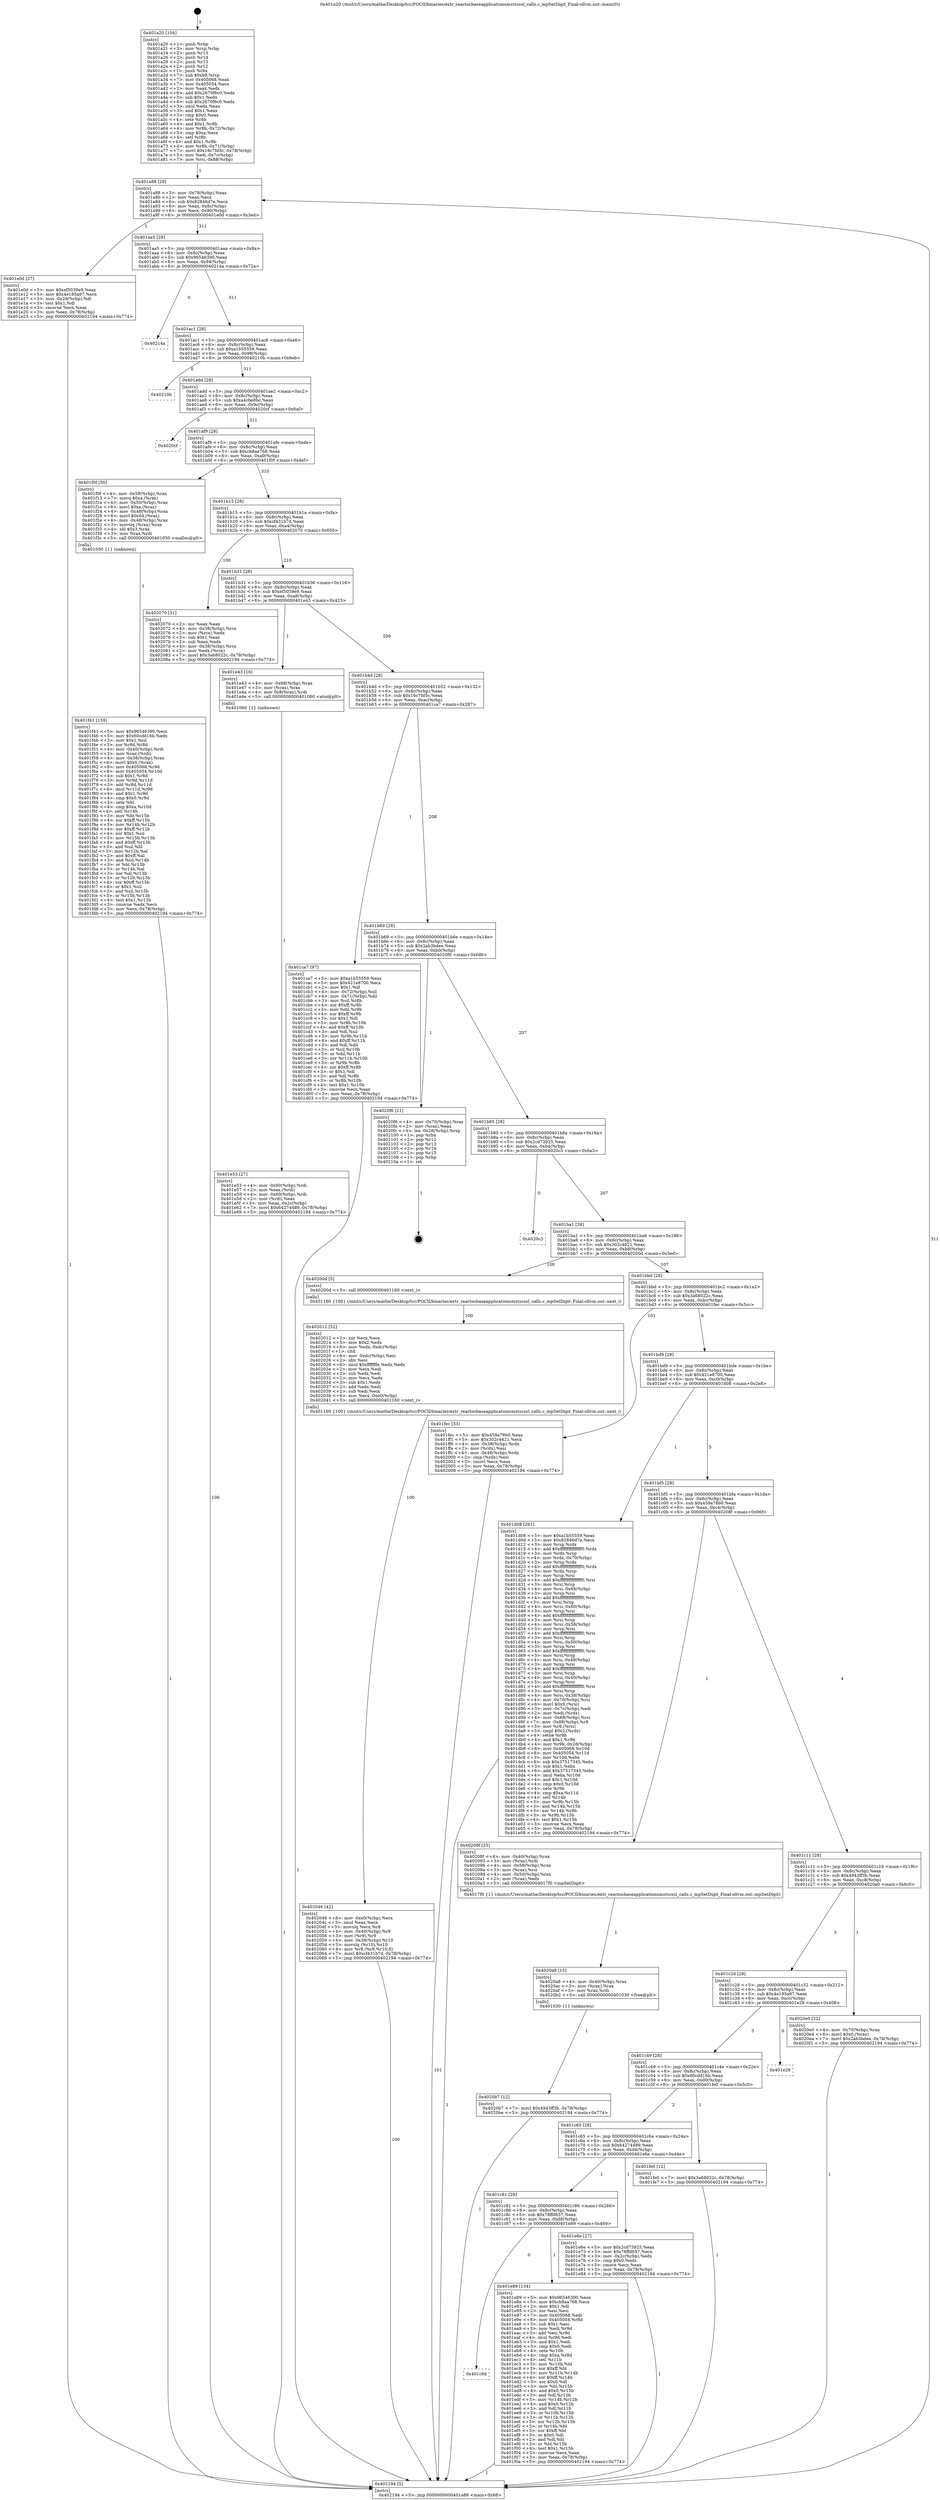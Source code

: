 digraph "0x401a20" {
  label = "0x401a20 (/mnt/c/Users/mathe/Desktop/tcc/POCII/binaries/extr_reactosbaseapplicationsmstscssl_calls.c_mpSetDigit_Final-ollvm.out::main(0))"
  labelloc = "t"
  node[shape=record]

  Entry [label="",width=0.3,height=0.3,shape=circle,fillcolor=black,style=filled]
  "0x401a88" [label="{
     0x401a88 [29]\l
     | [instrs]\l
     &nbsp;&nbsp;0x401a88 \<+3\>: mov -0x78(%rbp),%eax\l
     &nbsp;&nbsp;0x401a8b \<+2\>: mov %eax,%ecx\l
     &nbsp;&nbsp;0x401a8d \<+6\>: sub $0x82846d7e,%ecx\l
     &nbsp;&nbsp;0x401a93 \<+6\>: mov %eax,-0x8c(%rbp)\l
     &nbsp;&nbsp;0x401a99 \<+6\>: mov %ecx,-0x90(%rbp)\l
     &nbsp;&nbsp;0x401a9f \<+6\>: je 0000000000401e0d \<main+0x3ed\>\l
  }"]
  "0x401e0d" [label="{
     0x401e0d [27]\l
     | [instrs]\l
     &nbsp;&nbsp;0x401e0d \<+5\>: mov $0xef5039e9,%eax\l
     &nbsp;&nbsp;0x401e12 \<+5\>: mov $0x4e185a97,%ecx\l
     &nbsp;&nbsp;0x401e17 \<+3\>: mov -0x2d(%rbp),%dl\l
     &nbsp;&nbsp;0x401e1a \<+3\>: test $0x1,%dl\l
     &nbsp;&nbsp;0x401e1d \<+3\>: cmovne %ecx,%eax\l
     &nbsp;&nbsp;0x401e20 \<+3\>: mov %eax,-0x78(%rbp)\l
     &nbsp;&nbsp;0x401e23 \<+5\>: jmp 0000000000402194 \<main+0x774\>\l
  }"]
  "0x401aa5" [label="{
     0x401aa5 [28]\l
     | [instrs]\l
     &nbsp;&nbsp;0x401aa5 \<+5\>: jmp 0000000000401aaa \<main+0x8a\>\l
     &nbsp;&nbsp;0x401aaa \<+6\>: mov -0x8c(%rbp),%eax\l
     &nbsp;&nbsp;0x401ab0 \<+5\>: sub $0x96546390,%eax\l
     &nbsp;&nbsp;0x401ab5 \<+6\>: mov %eax,-0x94(%rbp)\l
     &nbsp;&nbsp;0x401abb \<+6\>: je 000000000040214a \<main+0x72a\>\l
  }"]
  Exit [label="",width=0.3,height=0.3,shape=circle,fillcolor=black,style=filled,peripheries=2]
  "0x40214a" [label="{
     0x40214a\l
  }", style=dashed]
  "0x401ac1" [label="{
     0x401ac1 [28]\l
     | [instrs]\l
     &nbsp;&nbsp;0x401ac1 \<+5\>: jmp 0000000000401ac6 \<main+0xa6\>\l
     &nbsp;&nbsp;0x401ac6 \<+6\>: mov -0x8c(%rbp),%eax\l
     &nbsp;&nbsp;0x401acc \<+5\>: sub $0xa1b55559,%eax\l
     &nbsp;&nbsp;0x401ad1 \<+6\>: mov %eax,-0x98(%rbp)\l
     &nbsp;&nbsp;0x401ad7 \<+6\>: je 000000000040210b \<main+0x6eb\>\l
  }"]
  "0x4020b7" [label="{
     0x4020b7 [12]\l
     | [instrs]\l
     &nbsp;&nbsp;0x4020b7 \<+7\>: movl $0x4943ff3b,-0x78(%rbp)\l
     &nbsp;&nbsp;0x4020be \<+5\>: jmp 0000000000402194 \<main+0x774\>\l
  }"]
  "0x40210b" [label="{
     0x40210b\l
  }", style=dashed]
  "0x401add" [label="{
     0x401add [28]\l
     | [instrs]\l
     &nbsp;&nbsp;0x401add \<+5\>: jmp 0000000000401ae2 \<main+0xc2\>\l
     &nbsp;&nbsp;0x401ae2 \<+6\>: mov -0x8c(%rbp),%eax\l
     &nbsp;&nbsp;0x401ae8 \<+5\>: sub $0xa4cbe8bc,%eax\l
     &nbsp;&nbsp;0x401aed \<+6\>: mov %eax,-0x9c(%rbp)\l
     &nbsp;&nbsp;0x401af3 \<+6\>: je 00000000004020cf \<main+0x6af\>\l
  }"]
  "0x4020a8" [label="{
     0x4020a8 [15]\l
     | [instrs]\l
     &nbsp;&nbsp;0x4020a8 \<+4\>: mov -0x40(%rbp),%rax\l
     &nbsp;&nbsp;0x4020ac \<+3\>: mov (%rax),%rax\l
     &nbsp;&nbsp;0x4020af \<+3\>: mov %rax,%rdi\l
     &nbsp;&nbsp;0x4020b2 \<+5\>: call 0000000000401030 \<free@plt\>\l
     | [calls]\l
     &nbsp;&nbsp;0x401030 \{1\} (unknown)\l
  }"]
  "0x4020cf" [label="{
     0x4020cf\l
  }", style=dashed]
  "0x401af9" [label="{
     0x401af9 [28]\l
     | [instrs]\l
     &nbsp;&nbsp;0x401af9 \<+5\>: jmp 0000000000401afe \<main+0xde\>\l
     &nbsp;&nbsp;0x401afe \<+6\>: mov -0x8c(%rbp),%eax\l
     &nbsp;&nbsp;0x401b04 \<+5\>: sub $0xcb8aa768,%eax\l
     &nbsp;&nbsp;0x401b09 \<+6\>: mov %eax,-0xa0(%rbp)\l
     &nbsp;&nbsp;0x401b0f \<+6\>: je 0000000000401f0f \<main+0x4ef\>\l
  }"]
  "0x402046" [label="{
     0x402046 [42]\l
     | [instrs]\l
     &nbsp;&nbsp;0x402046 \<+6\>: mov -0xe0(%rbp),%ecx\l
     &nbsp;&nbsp;0x40204c \<+3\>: imul %eax,%ecx\l
     &nbsp;&nbsp;0x40204f \<+3\>: movslq %ecx,%r8\l
     &nbsp;&nbsp;0x402052 \<+4\>: mov -0x40(%rbp),%r9\l
     &nbsp;&nbsp;0x402056 \<+3\>: mov (%r9),%r9\l
     &nbsp;&nbsp;0x402059 \<+4\>: mov -0x38(%rbp),%r10\l
     &nbsp;&nbsp;0x40205d \<+3\>: movslq (%r10),%r10\l
     &nbsp;&nbsp;0x402060 \<+4\>: mov %r8,(%r9,%r10,8)\l
     &nbsp;&nbsp;0x402064 \<+7\>: movl $0xcf431b7d,-0x78(%rbp)\l
     &nbsp;&nbsp;0x40206b \<+5\>: jmp 0000000000402194 \<main+0x774\>\l
  }"]
  "0x401f0f" [label="{
     0x401f0f [50]\l
     | [instrs]\l
     &nbsp;&nbsp;0x401f0f \<+4\>: mov -0x58(%rbp),%rax\l
     &nbsp;&nbsp;0x401f13 \<+7\>: movq $0xa,(%rax)\l
     &nbsp;&nbsp;0x401f1a \<+4\>: mov -0x50(%rbp),%rax\l
     &nbsp;&nbsp;0x401f1e \<+6\>: movl $0xa,(%rax)\l
     &nbsp;&nbsp;0x401f24 \<+4\>: mov -0x48(%rbp),%rax\l
     &nbsp;&nbsp;0x401f28 \<+6\>: movl $0x64,(%rax)\l
     &nbsp;&nbsp;0x401f2e \<+4\>: mov -0x48(%rbp),%rax\l
     &nbsp;&nbsp;0x401f32 \<+3\>: movslq (%rax),%rax\l
     &nbsp;&nbsp;0x401f35 \<+4\>: shl $0x3,%rax\l
     &nbsp;&nbsp;0x401f39 \<+3\>: mov %rax,%rdi\l
     &nbsp;&nbsp;0x401f3c \<+5\>: call 0000000000401050 \<malloc@plt\>\l
     | [calls]\l
     &nbsp;&nbsp;0x401050 \{1\} (unknown)\l
  }"]
  "0x401b15" [label="{
     0x401b15 [28]\l
     | [instrs]\l
     &nbsp;&nbsp;0x401b15 \<+5\>: jmp 0000000000401b1a \<main+0xfa\>\l
     &nbsp;&nbsp;0x401b1a \<+6\>: mov -0x8c(%rbp),%eax\l
     &nbsp;&nbsp;0x401b20 \<+5\>: sub $0xcf431b7d,%eax\l
     &nbsp;&nbsp;0x401b25 \<+6\>: mov %eax,-0xa4(%rbp)\l
     &nbsp;&nbsp;0x401b2b \<+6\>: je 0000000000402070 \<main+0x650\>\l
  }"]
  "0x402012" [label="{
     0x402012 [52]\l
     | [instrs]\l
     &nbsp;&nbsp;0x402012 \<+2\>: xor %ecx,%ecx\l
     &nbsp;&nbsp;0x402014 \<+5\>: mov $0x2,%edx\l
     &nbsp;&nbsp;0x402019 \<+6\>: mov %edx,-0xdc(%rbp)\l
     &nbsp;&nbsp;0x40201f \<+1\>: cltd\l
     &nbsp;&nbsp;0x402020 \<+6\>: mov -0xdc(%rbp),%esi\l
     &nbsp;&nbsp;0x402026 \<+2\>: idiv %esi\l
     &nbsp;&nbsp;0x402028 \<+6\>: imul $0xfffffffe,%edx,%edx\l
     &nbsp;&nbsp;0x40202e \<+2\>: mov %ecx,%edi\l
     &nbsp;&nbsp;0x402030 \<+2\>: sub %edx,%edi\l
     &nbsp;&nbsp;0x402032 \<+2\>: mov %ecx,%edx\l
     &nbsp;&nbsp;0x402034 \<+3\>: sub $0x1,%edx\l
     &nbsp;&nbsp;0x402037 \<+2\>: add %edx,%edi\l
     &nbsp;&nbsp;0x402039 \<+2\>: sub %edi,%ecx\l
     &nbsp;&nbsp;0x40203b \<+6\>: mov %ecx,-0xe0(%rbp)\l
     &nbsp;&nbsp;0x402041 \<+5\>: call 0000000000401160 \<next_i\>\l
     | [calls]\l
     &nbsp;&nbsp;0x401160 \{100\} (/mnt/c/Users/mathe/Desktop/tcc/POCII/binaries/extr_reactosbaseapplicationsmstscssl_calls.c_mpSetDigit_Final-ollvm.out::next_i)\l
  }"]
  "0x402070" [label="{
     0x402070 [31]\l
     | [instrs]\l
     &nbsp;&nbsp;0x402070 \<+2\>: xor %eax,%eax\l
     &nbsp;&nbsp;0x402072 \<+4\>: mov -0x38(%rbp),%rcx\l
     &nbsp;&nbsp;0x402076 \<+2\>: mov (%rcx),%edx\l
     &nbsp;&nbsp;0x402078 \<+3\>: sub $0x1,%eax\l
     &nbsp;&nbsp;0x40207b \<+2\>: sub %eax,%edx\l
     &nbsp;&nbsp;0x40207d \<+4\>: mov -0x38(%rbp),%rcx\l
     &nbsp;&nbsp;0x402081 \<+2\>: mov %edx,(%rcx)\l
     &nbsp;&nbsp;0x402083 \<+7\>: movl $0x3a68022c,-0x78(%rbp)\l
     &nbsp;&nbsp;0x40208a \<+5\>: jmp 0000000000402194 \<main+0x774\>\l
  }"]
  "0x401b31" [label="{
     0x401b31 [28]\l
     | [instrs]\l
     &nbsp;&nbsp;0x401b31 \<+5\>: jmp 0000000000401b36 \<main+0x116\>\l
     &nbsp;&nbsp;0x401b36 \<+6\>: mov -0x8c(%rbp),%eax\l
     &nbsp;&nbsp;0x401b3c \<+5\>: sub $0xef5039e9,%eax\l
     &nbsp;&nbsp;0x401b41 \<+6\>: mov %eax,-0xa8(%rbp)\l
     &nbsp;&nbsp;0x401b47 \<+6\>: je 0000000000401e43 \<main+0x423\>\l
  }"]
  "0x401f41" [label="{
     0x401f41 [159]\l
     | [instrs]\l
     &nbsp;&nbsp;0x401f41 \<+5\>: mov $0x96546390,%ecx\l
     &nbsp;&nbsp;0x401f46 \<+5\>: mov $0x60cdd16b,%edx\l
     &nbsp;&nbsp;0x401f4b \<+3\>: mov $0x1,%sil\l
     &nbsp;&nbsp;0x401f4e \<+3\>: xor %r8d,%r8d\l
     &nbsp;&nbsp;0x401f51 \<+4\>: mov -0x40(%rbp),%rdi\l
     &nbsp;&nbsp;0x401f55 \<+3\>: mov %rax,(%rdi)\l
     &nbsp;&nbsp;0x401f58 \<+4\>: mov -0x38(%rbp),%rax\l
     &nbsp;&nbsp;0x401f5c \<+6\>: movl $0x0,(%rax)\l
     &nbsp;&nbsp;0x401f62 \<+8\>: mov 0x405068,%r9d\l
     &nbsp;&nbsp;0x401f6a \<+8\>: mov 0x405054,%r10d\l
     &nbsp;&nbsp;0x401f72 \<+4\>: sub $0x1,%r8d\l
     &nbsp;&nbsp;0x401f76 \<+3\>: mov %r9d,%r11d\l
     &nbsp;&nbsp;0x401f79 \<+3\>: add %r8d,%r11d\l
     &nbsp;&nbsp;0x401f7c \<+4\>: imul %r11d,%r9d\l
     &nbsp;&nbsp;0x401f80 \<+4\>: and $0x1,%r9d\l
     &nbsp;&nbsp;0x401f84 \<+4\>: cmp $0x0,%r9d\l
     &nbsp;&nbsp;0x401f88 \<+3\>: sete %bl\l
     &nbsp;&nbsp;0x401f8b \<+4\>: cmp $0xa,%r10d\l
     &nbsp;&nbsp;0x401f8f \<+4\>: setl %r14b\l
     &nbsp;&nbsp;0x401f93 \<+3\>: mov %bl,%r15b\l
     &nbsp;&nbsp;0x401f96 \<+4\>: xor $0xff,%r15b\l
     &nbsp;&nbsp;0x401f9a \<+3\>: mov %r14b,%r12b\l
     &nbsp;&nbsp;0x401f9d \<+4\>: xor $0xff,%r12b\l
     &nbsp;&nbsp;0x401fa1 \<+4\>: xor $0x1,%sil\l
     &nbsp;&nbsp;0x401fa5 \<+3\>: mov %r15b,%r13b\l
     &nbsp;&nbsp;0x401fa8 \<+4\>: and $0xff,%r13b\l
     &nbsp;&nbsp;0x401fac \<+3\>: and %sil,%bl\l
     &nbsp;&nbsp;0x401faf \<+3\>: mov %r12b,%al\l
     &nbsp;&nbsp;0x401fb2 \<+2\>: and $0xff,%al\l
     &nbsp;&nbsp;0x401fb4 \<+3\>: and %sil,%r14b\l
     &nbsp;&nbsp;0x401fb7 \<+3\>: or %bl,%r13b\l
     &nbsp;&nbsp;0x401fba \<+3\>: or %r14b,%al\l
     &nbsp;&nbsp;0x401fbd \<+3\>: xor %al,%r13b\l
     &nbsp;&nbsp;0x401fc0 \<+3\>: or %r12b,%r15b\l
     &nbsp;&nbsp;0x401fc3 \<+4\>: xor $0xff,%r15b\l
     &nbsp;&nbsp;0x401fc7 \<+4\>: or $0x1,%sil\l
     &nbsp;&nbsp;0x401fcb \<+3\>: and %sil,%r15b\l
     &nbsp;&nbsp;0x401fce \<+3\>: or %r15b,%r13b\l
     &nbsp;&nbsp;0x401fd1 \<+4\>: test $0x1,%r13b\l
     &nbsp;&nbsp;0x401fd5 \<+3\>: cmovne %edx,%ecx\l
     &nbsp;&nbsp;0x401fd8 \<+3\>: mov %ecx,-0x78(%rbp)\l
     &nbsp;&nbsp;0x401fdb \<+5\>: jmp 0000000000402194 \<main+0x774\>\l
  }"]
  "0x401e43" [label="{
     0x401e43 [16]\l
     | [instrs]\l
     &nbsp;&nbsp;0x401e43 \<+4\>: mov -0x68(%rbp),%rax\l
     &nbsp;&nbsp;0x401e47 \<+3\>: mov (%rax),%rax\l
     &nbsp;&nbsp;0x401e4a \<+4\>: mov 0x8(%rax),%rdi\l
     &nbsp;&nbsp;0x401e4e \<+5\>: call 0000000000401060 \<atoi@plt\>\l
     | [calls]\l
     &nbsp;&nbsp;0x401060 \{1\} (unknown)\l
  }"]
  "0x401b4d" [label="{
     0x401b4d [28]\l
     | [instrs]\l
     &nbsp;&nbsp;0x401b4d \<+5\>: jmp 0000000000401b52 \<main+0x132\>\l
     &nbsp;&nbsp;0x401b52 \<+6\>: mov -0x8c(%rbp),%eax\l
     &nbsp;&nbsp;0x401b58 \<+5\>: sub $0x16c7fd5c,%eax\l
     &nbsp;&nbsp;0x401b5d \<+6\>: mov %eax,-0xac(%rbp)\l
     &nbsp;&nbsp;0x401b63 \<+6\>: je 0000000000401ca7 \<main+0x287\>\l
  }"]
  "0x401c9d" [label="{
     0x401c9d\l
  }", style=dashed]
  "0x401ca7" [label="{
     0x401ca7 [97]\l
     | [instrs]\l
     &nbsp;&nbsp;0x401ca7 \<+5\>: mov $0xa1b55559,%eax\l
     &nbsp;&nbsp;0x401cac \<+5\>: mov $0x421e8700,%ecx\l
     &nbsp;&nbsp;0x401cb1 \<+2\>: mov $0x1,%dl\l
     &nbsp;&nbsp;0x401cb3 \<+4\>: mov -0x72(%rbp),%sil\l
     &nbsp;&nbsp;0x401cb7 \<+4\>: mov -0x71(%rbp),%dil\l
     &nbsp;&nbsp;0x401cbb \<+3\>: mov %sil,%r8b\l
     &nbsp;&nbsp;0x401cbe \<+4\>: xor $0xff,%r8b\l
     &nbsp;&nbsp;0x401cc2 \<+3\>: mov %dil,%r9b\l
     &nbsp;&nbsp;0x401cc5 \<+4\>: xor $0xff,%r9b\l
     &nbsp;&nbsp;0x401cc9 \<+3\>: xor $0x1,%dl\l
     &nbsp;&nbsp;0x401ccc \<+3\>: mov %r8b,%r10b\l
     &nbsp;&nbsp;0x401ccf \<+4\>: and $0xff,%r10b\l
     &nbsp;&nbsp;0x401cd3 \<+3\>: and %dl,%sil\l
     &nbsp;&nbsp;0x401cd6 \<+3\>: mov %r9b,%r11b\l
     &nbsp;&nbsp;0x401cd9 \<+4\>: and $0xff,%r11b\l
     &nbsp;&nbsp;0x401cdd \<+3\>: and %dl,%dil\l
     &nbsp;&nbsp;0x401ce0 \<+3\>: or %sil,%r10b\l
     &nbsp;&nbsp;0x401ce3 \<+3\>: or %dil,%r11b\l
     &nbsp;&nbsp;0x401ce6 \<+3\>: xor %r11b,%r10b\l
     &nbsp;&nbsp;0x401ce9 \<+3\>: or %r9b,%r8b\l
     &nbsp;&nbsp;0x401cec \<+4\>: xor $0xff,%r8b\l
     &nbsp;&nbsp;0x401cf0 \<+3\>: or $0x1,%dl\l
     &nbsp;&nbsp;0x401cf3 \<+3\>: and %dl,%r8b\l
     &nbsp;&nbsp;0x401cf6 \<+3\>: or %r8b,%r10b\l
     &nbsp;&nbsp;0x401cf9 \<+4\>: test $0x1,%r10b\l
     &nbsp;&nbsp;0x401cfd \<+3\>: cmovne %ecx,%eax\l
     &nbsp;&nbsp;0x401d00 \<+3\>: mov %eax,-0x78(%rbp)\l
     &nbsp;&nbsp;0x401d03 \<+5\>: jmp 0000000000402194 \<main+0x774\>\l
  }"]
  "0x401b69" [label="{
     0x401b69 [28]\l
     | [instrs]\l
     &nbsp;&nbsp;0x401b69 \<+5\>: jmp 0000000000401b6e \<main+0x14e\>\l
     &nbsp;&nbsp;0x401b6e \<+6\>: mov -0x8c(%rbp),%eax\l
     &nbsp;&nbsp;0x401b74 \<+5\>: sub $0x2ab3bdee,%eax\l
     &nbsp;&nbsp;0x401b79 \<+6\>: mov %eax,-0xb0(%rbp)\l
     &nbsp;&nbsp;0x401b7f \<+6\>: je 00000000004020f6 \<main+0x6d6\>\l
  }"]
  "0x402194" [label="{
     0x402194 [5]\l
     | [instrs]\l
     &nbsp;&nbsp;0x402194 \<+5\>: jmp 0000000000401a88 \<main+0x68\>\l
  }"]
  "0x401a20" [label="{
     0x401a20 [104]\l
     | [instrs]\l
     &nbsp;&nbsp;0x401a20 \<+1\>: push %rbp\l
     &nbsp;&nbsp;0x401a21 \<+3\>: mov %rsp,%rbp\l
     &nbsp;&nbsp;0x401a24 \<+2\>: push %r15\l
     &nbsp;&nbsp;0x401a26 \<+2\>: push %r14\l
     &nbsp;&nbsp;0x401a28 \<+2\>: push %r13\l
     &nbsp;&nbsp;0x401a2a \<+2\>: push %r12\l
     &nbsp;&nbsp;0x401a2c \<+1\>: push %rbx\l
     &nbsp;&nbsp;0x401a2d \<+7\>: sub $0xb8,%rsp\l
     &nbsp;&nbsp;0x401a34 \<+7\>: mov 0x405068,%eax\l
     &nbsp;&nbsp;0x401a3b \<+7\>: mov 0x405054,%ecx\l
     &nbsp;&nbsp;0x401a42 \<+2\>: mov %eax,%edx\l
     &nbsp;&nbsp;0x401a44 \<+6\>: add $0x2670f6c0,%edx\l
     &nbsp;&nbsp;0x401a4a \<+3\>: sub $0x1,%edx\l
     &nbsp;&nbsp;0x401a4d \<+6\>: sub $0x2670f6c0,%edx\l
     &nbsp;&nbsp;0x401a53 \<+3\>: imul %edx,%eax\l
     &nbsp;&nbsp;0x401a56 \<+3\>: and $0x1,%eax\l
     &nbsp;&nbsp;0x401a59 \<+3\>: cmp $0x0,%eax\l
     &nbsp;&nbsp;0x401a5c \<+4\>: sete %r8b\l
     &nbsp;&nbsp;0x401a60 \<+4\>: and $0x1,%r8b\l
     &nbsp;&nbsp;0x401a64 \<+4\>: mov %r8b,-0x72(%rbp)\l
     &nbsp;&nbsp;0x401a68 \<+3\>: cmp $0xa,%ecx\l
     &nbsp;&nbsp;0x401a6b \<+4\>: setl %r8b\l
     &nbsp;&nbsp;0x401a6f \<+4\>: and $0x1,%r8b\l
     &nbsp;&nbsp;0x401a73 \<+4\>: mov %r8b,-0x71(%rbp)\l
     &nbsp;&nbsp;0x401a77 \<+7\>: movl $0x16c7fd5c,-0x78(%rbp)\l
     &nbsp;&nbsp;0x401a7e \<+3\>: mov %edi,-0x7c(%rbp)\l
     &nbsp;&nbsp;0x401a81 \<+7\>: mov %rsi,-0x88(%rbp)\l
  }"]
  "0x401e89" [label="{
     0x401e89 [134]\l
     | [instrs]\l
     &nbsp;&nbsp;0x401e89 \<+5\>: mov $0x96546390,%eax\l
     &nbsp;&nbsp;0x401e8e \<+5\>: mov $0xcb8aa768,%ecx\l
     &nbsp;&nbsp;0x401e93 \<+2\>: mov $0x1,%dl\l
     &nbsp;&nbsp;0x401e95 \<+2\>: xor %esi,%esi\l
     &nbsp;&nbsp;0x401e97 \<+7\>: mov 0x405068,%edi\l
     &nbsp;&nbsp;0x401e9e \<+8\>: mov 0x405054,%r8d\l
     &nbsp;&nbsp;0x401ea6 \<+3\>: sub $0x1,%esi\l
     &nbsp;&nbsp;0x401ea9 \<+3\>: mov %edi,%r9d\l
     &nbsp;&nbsp;0x401eac \<+3\>: add %esi,%r9d\l
     &nbsp;&nbsp;0x401eaf \<+4\>: imul %r9d,%edi\l
     &nbsp;&nbsp;0x401eb3 \<+3\>: and $0x1,%edi\l
     &nbsp;&nbsp;0x401eb6 \<+3\>: cmp $0x0,%edi\l
     &nbsp;&nbsp;0x401eb9 \<+4\>: sete %r10b\l
     &nbsp;&nbsp;0x401ebd \<+4\>: cmp $0xa,%r8d\l
     &nbsp;&nbsp;0x401ec1 \<+4\>: setl %r11b\l
     &nbsp;&nbsp;0x401ec5 \<+3\>: mov %r10b,%bl\l
     &nbsp;&nbsp;0x401ec8 \<+3\>: xor $0xff,%bl\l
     &nbsp;&nbsp;0x401ecb \<+3\>: mov %r11b,%r14b\l
     &nbsp;&nbsp;0x401ece \<+4\>: xor $0xff,%r14b\l
     &nbsp;&nbsp;0x401ed2 \<+3\>: xor $0x0,%dl\l
     &nbsp;&nbsp;0x401ed5 \<+3\>: mov %bl,%r15b\l
     &nbsp;&nbsp;0x401ed8 \<+4\>: and $0x0,%r15b\l
     &nbsp;&nbsp;0x401edc \<+3\>: and %dl,%r10b\l
     &nbsp;&nbsp;0x401edf \<+3\>: mov %r14b,%r12b\l
     &nbsp;&nbsp;0x401ee2 \<+4\>: and $0x0,%r12b\l
     &nbsp;&nbsp;0x401ee6 \<+3\>: and %dl,%r11b\l
     &nbsp;&nbsp;0x401ee9 \<+3\>: or %r10b,%r15b\l
     &nbsp;&nbsp;0x401eec \<+3\>: or %r11b,%r12b\l
     &nbsp;&nbsp;0x401eef \<+3\>: xor %r12b,%r15b\l
     &nbsp;&nbsp;0x401ef2 \<+3\>: or %r14b,%bl\l
     &nbsp;&nbsp;0x401ef5 \<+3\>: xor $0xff,%bl\l
     &nbsp;&nbsp;0x401ef8 \<+3\>: or $0x0,%dl\l
     &nbsp;&nbsp;0x401efb \<+2\>: and %dl,%bl\l
     &nbsp;&nbsp;0x401efd \<+3\>: or %bl,%r15b\l
     &nbsp;&nbsp;0x401f00 \<+4\>: test $0x1,%r15b\l
     &nbsp;&nbsp;0x401f04 \<+3\>: cmovne %ecx,%eax\l
     &nbsp;&nbsp;0x401f07 \<+3\>: mov %eax,-0x78(%rbp)\l
     &nbsp;&nbsp;0x401f0a \<+5\>: jmp 0000000000402194 \<main+0x774\>\l
  }"]
  "0x4020f6" [label="{
     0x4020f6 [21]\l
     | [instrs]\l
     &nbsp;&nbsp;0x4020f6 \<+4\>: mov -0x70(%rbp),%rax\l
     &nbsp;&nbsp;0x4020fa \<+2\>: mov (%rax),%eax\l
     &nbsp;&nbsp;0x4020fc \<+4\>: lea -0x28(%rbp),%rsp\l
     &nbsp;&nbsp;0x402100 \<+1\>: pop %rbx\l
     &nbsp;&nbsp;0x402101 \<+2\>: pop %r12\l
     &nbsp;&nbsp;0x402103 \<+2\>: pop %r13\l
     &nbsp;&nbsp;0x402105 \<+2\>: pop %r14\l
     &nbsp;&nbsp;0x402107 \<+2\>: pop %r15\l
     &nbsp;&nbsp;0x402109 \<+1\>: pop %rbp\l
     &nbsp;&nbsp;0x40210a \<+1\>: ret\l
  }"]
  "0x401b85" [label="{
     0x401b85 [28]\l
     | [instrs]\l
     &nbsp;&nbsp;0x401b85 \<+5\>: jmp 0000000000401b8a \<main+0x16a\>\l
     &nbsp;&nbsp;0x401b8a \<+6\>: mov -0x8c(%rbp),%eax\l
     &nbsp;&nbsp;0x401b90 \<+5\>: sub $0x2cd73925,%eax\l
     &nbsp;&nbsp;0x401b95 \<+6\>: mov %eax,-0xb4(%rbp)\l
     &nbsp;&nbsp;0x401b9b \<+6\>: je 00000000004020c3 \<main+0x6a3\>\l
  }"]
  "0x401c81" [label="{
     0x401c81 [28]\l
     | [instrs]\l
     &nbsp;&nbsp;0x401c81 \<+5\>: jmp 0000000000401c86 \<main+0x266\>\l
     &nbsp;&nbsp;0x401c86 \<+6\>: mov -0x8c(%rbp),%eax\l
     &nbsp;&nbsp;0x401c8c \<+5\>: sub $0x78ffd657,%eax\l
     &nbsp;&nbsp;0x401c91 \<+6\>: mov %eax,-0xd8(%rbp)\l
     &nbsp;&nbsp;0x401c97 \<+6\>: je 0000000000401e89 \<main+0x469\>\l
  }"]
  "0x4020c3" [label="{
     0x4020c3\l
  }", style=dashed]
  "0x401ba1" [label="{
     0x401ba1 [28]\l
     | [instrs]\l
     &nbsp;&nbsp;0x401ba1 \<+5\>: jmp 0000000000401ba6 \<main+0x186\>\l
     &nbsp;&nbsp;0x401ba6 \<+6\>: mov -0x8c(%rbp),%eax\l
     &nbsp;&nbsp;0x401bac \<+5\>: sub $0x302c4621,%eax\l
     &nbsp;&nbsp;0x401bb1 \<+6\>: mov %eax,-0xb8(%rbp)\l
     &nbsp;&nbsp;0x401bb7 \<+6\>: je 000000000040200d \<main+0x5ed\>\l
  }"]
  "0x401e6e" [label="{
     0x401e6e [27]\l
     | [instrs]\l
     &nbsp;&nbsp;0x401e6e \<+5\>: mov $0x2cd73925,%eax\l
     &nbsp;&nbsp;0x401e73 \<+5\>: mov $0x78ffd657,%ecx\l
     &nbsp;&nbsp;0x401e78 \<+3\>: mov -0x2c(%rbp),%edx\l
     &nbsp;&nbsp;0x401e7b \<+3\>: cmp $0x0,%edx\l
     &nbsp;&nbsp;0x401e7e \<+3\>: cmove %ecx,%eax\l
     &nbsp;&nbsp;0x401e81 \<+3\>: mov %eax,-0x78(%rbp)\l
     &nbsp;&nbsp;0x401e84 \<+5\>: jmp 0000000000402194 \<main+0x774\>\l
  }"]
  "0x40200d" [label="{
     0x40200d [5]\l
     | [instrs]\l
     &nbsp;&nbsp;0x40200d \<+5\>: call 0000000000401160 \<next_i\>\l
     | [calls]\l
     &nbsp;&nbsp;0x401160 \{100\} (/mnt/c/Users/mathe/Desktop/tcc/POCII/binaries/extr_reactosbaseapplicationsmstscssl_calls.c_mpSetDigit_Final-ollvm.out::next_i)\l
  }"]
  "0x401bbd" [label="{
     0x401bbd [28]\l
     | [instrs]\l
     &nbsp;&nbsp;0x401bbd \<+5\>: jmp 0000000000401bc2 \<main+0x1a2\>\l
     &nbsp;&nbsp;0x401bc2 \<+6\>: mov -0x8c(%rbp),%eax\l
     &nbsp;&nbsp;0x401bc8 \<+5\>: sub $0x3a68022c,%eax\l
     &nbsp;&nbsp;0x401bcd \<+6\>: mov %eax,-0xbc(%rbp)\l
     &nbsp;&nbsp;0x401bd3 \<+6\>: je 0000000000401fec \<main+0x5cc\>\l
  }"]
  "0x401c65" [label="{
     0x401c65 [28]\l
     | [instrs]\l
     &nbsp;&nbsp;0x401c65 \<+5\>: jmp 0000000000401c6a \<main+0x24a\>\l
     &nbsp;&nbsp;0x401c6a \<+6\>: mov -0x8c(%rbp),%eax\l
     &nbsp;&nbsp;0x401c70 \<+5\>: sub $0x64274489,%eax\l
     &nbsp;&nbsp;0x401c75 \<+6\>: mov %eax,-0xd4(%rbp)\l
     &nbsp;&nbsp;0x401c7b \<+6\>: je 0000000000401e6e \<main+0x44e\>\l
  }"]
  "0x401fec" [label="{
     0x401fec [33]\l
     | [instrs]\l
     &nbsp;&nbsp;0x401fec \<+5\>: mov $0x459a78b0,%eax\l
     &nbsp;&nbsp;0x401ff1 \<+5\>: mov $0x302c4621,%ecx\l
     &nbsp;&nbsp;0x401ff6 \<+4\>: mov -0x38(%rbp),%rdx\l
     &nbsp;&nbsp;0x401ffa \<+2\>: mov (%rdx),%esi\l
     &nbsp;&nbsp;0x401ffc \<+4\>: mov -0x48(%rbp),%rdx\l
     &nbsp;&nbsp;0x402000 \<+2\>: cmp (%rdx),%esi\l
     &nbsp;&nbsp;0x402002 \<+3\>: cmovl %ecx,%eax\l
     &nbsp;&nbsp;0x402005 \<+3\>: mov %eax,-0x78(%rbp)\l
     &nbsp;&nbsp;0x402008 \<+5\>: jmp 0000000000402194 \<main+0x774\>\l
  }"]
  "0x401bd9" [label="{
     0x401bd9 [28]\l
     | [instrs]\l
     &nbsp;&nbsp;0x401bd9 \<+5\>: jmp 0000000000401bde \<main+0x1be\>\l
     &nbsp;&nbsp;0x401bde \<+6\>: mov -0x8c(%rbp),%eax\l
     &nbsp;&nbsp;0x401be4 \<+5\>: sub $0x421e8700,%eax\l
     &nbsp;&nbsp;0x401be9 \<+6\>: mov %eax,-0xc0(%rbp)\l
     &nbsp;&nbsp;0x401bef \<+6\>: je 0000000000401d08 \<main+0x2e8\>\l
  }"]
  "0x401fe0" [label="{
     0x401fe0 [12]\l
     | [instrs]\l
     &nbsp;&nbsp;0x401fe0 \<+7\>: movl $0x3a68022c,-0x78(%rbp)\l
     &nbsp;&nbsp;0x401fe7 \<+5\>: jmp 0000000000402194 \<main+0x774\>\l
  }"]
  "0x401d08" [label="{
     0x401d08 [261]\l
     | [instrs]\l
     &nbsp;&nbsp;0x401d08 \<+5\>: mov $0xa1b55559,%eax\l
     &nbsp;&nbsp;0x401d0d \<+5\>: mov $0x82846d7e,%ecx\l
     &nbsp;&nbsp;0x401d12 \<+3\>: mov %rsp,%rdx\l
     &nbsp;&nbsp;0x401d15 \<+4\>: add $0xfffffffffffffff0,%rdx\l
     &nbsp;&nbsp;0x401d19 \<+3\>: mov %rdx,%rsp\l
     &nbsp;&nbsp;0x401d1c \<+4\>: mov %rdx,-0x70(%rbp)\l
     &nbsp;&nbsp;0x401d20 \<+3\>: mov %rsp,%rdx\l
     &nbsp;&nbsp;0x401d23 \<+4\>: add $0xfffffffffffffff0,%rdx\l
     &nbsp;&nbsp;0x401d27 \<+3\>: mov %rdx,%rsp\l
     &nbsp;&nbsp;0x401d2a \<+3\>: mov %rsp,%rsi\l
     &nbsp;&nbsp;0x401d2d \<+4\>: add $0xfffffffffffffff0,%rsi\l
     &nbsp;&nbsp;0x401d31 \<+3\>: mov %rsi,%rsp\l
     &nbsp;&nbsp;0x401d34 \<+4\>: mov %rsi,-0x68(%rbp)\l
     &nbsp;&nbsp;0x401d38 \<+3\>: mov %rsp,%rsi\l
     &nbsp;&nbsp;0x401d3b \<+4\>: add $0xfffffffffffffff0,%rsi\l
     &nbsp;&nbsp;0x401d3f \<+3\>: mov %rsi,%rsp\l
     &nbsp;&nbsp;0x401d42 \<+4\>: mov %rsi,-0x60(%rbp)\l
     &nbsp;&nbsp;0x401d46 \<+3\>: mov %rsp,%rsi\l
     &nbsp;&nbsp;0x401d49 \<+4\>: add $0xfffffffffffffff0,%rsi\l
     &nbsp;&nbsp;0x401d4d \<+3\>: mov %rsi,%rsp\l
     &nbsp;&nbsp;0x401d50 \<+4\>: mov %rsi,-0x58(%rbp)\l
     &nbsp;&nbsp;0x401d54 \<+3\>: mov %rsp,%rsi\l
     &nbsp;&nbsp;0x401d57 \<+4\>: add $0xfffffffffffffff0,%rsi\l
     &nbsp;&nbsp;0x401d5b \<+3\>: mov %rsi,%rsp\l
     &nbsp;&nbsp;0x401d5e \<+4\>: mov %rsi,-0x50(%rbp)\l
     &nbsp;&nbsp;0x401d62 \<+3\>: mov %rsp,%rsi\l
     &nbsp;&nbsp;0x401d65 \<+4\>: add $0xfffffffffffffff0,%rsi\l
     &nbsp;&nbsp;0x401d69 \<+3\>: mov %rsi,%rsp\l
     &nbsp;&nbsp;0x401d6c \<+4\>: mov %rsi,-0x48(%rbp)\l
     &nbsp;&nbsp;0x401d70 \<+3\>: mov %rsp,%rsi\l
     &nbsp;&nbsp;0x401d73 \<+4\>: add $0xfffffffffffffff0,%rsi\l
     &nbsp;&nbsp;0x401d77 \<+3\>: mov %rsi,%rsp\l
     &nbsp;&nbsp;0x401d7a \<+4\>: mov %rsi,-0x40(%rbp)\l
     &nbsp;&nbsp;0x401d7e \<+3\>: mov %rsp,%rsi\l
     &nbsp;&nbsp;0x401d81 \<+4\>: add $0xfffffffffffffff0,%rsi\l
     &nbsp;&nbsp;0x401d85 \<+3\>: mov %rsi,%rsp\l
     &nbsp;&nbsp;0x401d88 \<+4\>: mov %rsi,-0x38(%rbp)\l
     &nbsp;&nbsp;0x401d8c \<+4\>: mov -0x70(%rbp),%rsi\l
     &nbsp;&nbsp;0x401d90 \<+6\>: movl $0x0,(%rsi)\l
     &nbsp;&nbsp;0x401d96 \<+3\>: mov -0x7c(%rbp),%edi\l
     &nbsp;&nbsp;0x401d99 \<+2\>: mov %edi,(%rdx)\l
     &nbsp;&nbsp;0x401d9b \<+4\>: mov -0x68(%rbp),%rsi\l
     &nbsp;&nbsp;0x401d9f \<+7\>: mov -0x88(%rbp),%r8\l
     &nbsp;&nbsp;0x401da6 \<+3\>: mov %r8,(%rsi)\l
     &nbsp;&nbsp;0x401da9 \<+3\>: cmpl $0x2,(%rdx)\l
     &nbsp;&nbsp;0x401dac \<+4\>: setne %r9b\l
     &nbsp;&nbsp;0x401db0 \<+4\>: and $0x1,%r9b\l
     &nbsp;&nbsp;0x401db4 \<+4\>: mov %r9b,-0x2d(%rbp)\l
     &nbsp;&nbsp;0x401db8 \<+8\>: mov 0x405068,%r10d\l
     &nbsp;&nbsp;0x401dc0 \<+8\>: mov 0x405054,%r11d\l
     &nbsp;&nbsp;0x401dc8 \<+3\>: mov %r10d,%ebx\l
     &nbsp;&nbsp;0x401dcb \<+6\>: sub $0x37517345,%ebx\l
     &nbsp;&nbsp;0x401dd1 \<+3\>: sub $0x1,%ebx\l
     &nbsp;&nbsp;0x401dd4 \<+6\>: add $0x37517345,%ebx\l
     &nbsp;&nbsp;0x401dda \<+4\>: imul %ebx,%r10d\l
     &nbsp;&nbsp;0x401dde \<+4\>: and $0x1,%r10d\l
     &nbsp;&nbsp;0x401de2 \<+4\>: cmp $0x0,%r10d\l
     &nbsp;&nbsp;0x401de6 \<+4\>: sete %r9b\l
     &nbsp;&nbsp;0x401dea \<+4\>: cmp $0xa,%r11d\l
     &nbsp;&nbsp;0x401dee \<+4\>: setl %r14b\l
     &nbsp;&nbsp;0x401df2 \<+3\>: mov %r9b,%r15b\l
     &nbsp;&nbsp;0x401df5 \<+3\>: and %r14b,%r15b\l
     &nbsp;&nbsp;0x401df8 \<+3\>: xor %r14b,%r9b\l
     &nbsp;&nbsp;0x401dfb \<+3\>: or %r9b,%r15b\l
     &nbsp;&nbsp;0x401dfe \<+4\>: test $0x1,%r15b\l
     &nbsp;&nbsp;0x401e02 \<+3\>: cmovne %ecx,%eax\l
     &nbsp;&nbsp;0x401e05 \<+3\>: mov %eax,-0x78(%rbp)\l
     &nbsp;&nbsp;0x401e08 \<+5\>: jmp 0000000000402194 \<main+0x774\>\l
  }"]
  "0x401bf5" [label="{
     0x401bf5 [28]\l
     | [instrs]\l
     &nbsp;&nbsp;0x401bf5 \<+5\>: jmp 0000000000401bfa \<main+0x1da\>\l
     &nbsp;&nbsp;0x401bfa \<+6\>: mov -0x8c(%rbp),%eax\l
     &nbsp;&nbsp;0x401c00 \<+5\>: sub $0x459a78b0,%eax\l
     &nbsp;&nbsp;0x401c05 \<+6\>: mov %eax,-0xc4(%rbp)\l
     &nbsp;&nbsp;0x401c0b \<+6\>: je 000000000040208f \<main+0x66f\>\l
  }"]
  "0x401c49" [label="{
     0x401c49 [28]\l
     | [instrs]\l
     &nbsp;&nbsp;0x401c49 \<+5\>: jmp 0000000000401c4e \<main+0x22e\>\l
     &nbsp;&nbsp;0x401c4e \<+6\>: mov -0x8c(%rbp),%eax\l
     &nbsp;&nbsp;0x401c54 \<+5\>: sub $0x60cdd16b,%eax\l
     &nbsp;&nbsp;0x401c59 \<+6\>: mov %eax,-0xd0(%rbp)\l
     &nbsp;&nbsp;0x401c5f \<+6\>: je 0000000000401fe0 \<main+0x5c0\>\l
  }"]
  "0x401e53" [label="{
     0x401e53 [27]\l
     | [instrs]\l
     &nbsp;&nbsp;0x401e53 \<+4\>: mov -0x60(%rbp),%rdi\l
     &nbsp;&nbsp;0x401e57 \<+2\>: mov %eax,(%rdi)\l
     &nbsp;&nbsp;0x401e59 \<+4\>: mov -0x60(%rbp),%rdi\l
     &nbsp;&nbsp;0x401e5d \<+2\>: mov (%rdi),%eax\l
     &nbsp;&nbsp;0x401e5f \<+3\>: mov %eax,-0x2c(%rbp)\l
     &nbsp;&nbsp;0x401e62 \<+7\>: movl $0x64274489,-0x78(%rbp)\l
     &nbsp;&nbsp;0x401e69 \<+5\>: jmp 0000000000402194 \<main+0x774\>\l
  }"]
  "0x401e28" [label="{
     0x401e28\l
  }", style=dashed]
  "0x40208f" [label="{
     0x40208f [25]\l
     | [instrs]\l
     &nbsp;&nbsp;0x40208f \<+4\>: mov -0x40(%rbp),%rax\l
     &nbsp;&nbsp;0x402093 \<+3\>: mov (%rax),%rdi\l
     &nbsp;&nbsp;0x402096 \<+4\>: mov -0x58(%rbp),%rax\l
     &nbsp;&nbsp;0x40209a \<+3\>: mov (%rax),%rsi\l
     &nbsp;&nbsp;0x40209d \<+4\>: mov -0x50(%rbp),%rax\l
     &nbsp;&nbsp;0x4020a1 \<+2\>: mov (%rax),%edx\l
     &nbsp;&nbsp;0x4020a3 \<+5\>: call 00000000004017f0 \<mpSetDigit\>\l
     | [calls]\l
     &nbsp;&nbsp;0x4017f0 \{1\} (/mnt/c/Users/mathe/Desktop/tcc/POCII/binaries/extr_reactosbaseapplicationsmstscssl_calls.c_mpSetDigit_Final-ollvm.out::mpSetDigit)\l
  }"]
  "0x401c11" [label="{
     0x401c11 [28]\l
     | [instrs]\l
     &nbsp;&nbsp;0x401c11 \<+5\>: jmp 0000000000401c16 \<main+0x1f6\>\l
     &nbsp;&nbsp;0x401c16 \<+6\>: mov -0x8c(%rbp),%eax\l
     &nbsp;&nbsp;0x401c1c \<+5\>: sub $0x4943ff3b,%eax\l
     &nbsp;&nbsp;0x401c21 \<+6\>: mov %eax,-0xc8(%rbp)\l
     &nbsp;&nbsp;0x401c27 \<+6\>: je 00000000004020e0 \<main+0x6c0\>\l
  }"]
  "0x401c2d" [label="{
     0x401c2d [28]\l
     | [instrs]\l
     &nbsp;&nbsp;0x401c2d \<+5\>: jmp 0000000000401c32 \<main+0x212\>\l
     &nbsp;&nbsp;0x401c32 \<+6\>: mov -0x8c(%rbp),%eax\l
     &nbsp;&nbsp;0x401c38 \<+5\>: sub $0x4e185a97,%eax\l
     &nbsp;&nbsp;0x401c3d \<+6\>: mov %eax,-0xcc(%rbp)\l
     &nbsp;&nbsp;0x401c43 \<+6\>: je 0000000000401e28 \<main+0x408\>\l
  }"]
  "0x4020e0" [label="{
     0x4020e0 [22]\l
     | [instrs]\l
     &nbsp;&nbsp;0x4020e0 \<+4\>: mov -0x70(%rbp),%rax\l
     &nbsp;&nbsp;0x4020e4 \<+6\>: movl $0x0,(%rax)\l
     &nbsp;&nbsp;0x4020ea \<+7\>: movl $0x2ab3bdee,-0x78(%rbp)\l
     &nbsp;&nbsp;0x4020f1 \<+5\>: jmp 0000000000402194 \<main+0x774\>\l
  }"]
  Entry -> "0x401a20" [label=" 1"]
  "0x401a88" -> "0x401e0d" [label=" 1"]
  "0x401a88" -> "0x401aa5" [label=" 311"]
  "0x4020f6" -> Exit [label=" 1"]
  "0x401aa5" -> "0x40214a" [label=" 0"]
  "0x401aa5" -> "0x401ac1" [label=" 311"]
  "0x4020e0" -> "0x402194" [label=" 1"]
  "0x401ac1" -> "0x40210b" [label=" 0"]
  "0x401ac1" -> "0x401add" [label=" 311"]
  "0x4020b7" -> "0x402194" [label=" 1"]
  "0x401add" -> "0x4020cf" [label=" 0"]
  "0x401add" -> "0x401af9" [label=" 311"]
  "0x4020a8" -> "0x4020b7" [label=" 1"]
  "0x401af9" -> "0x401f0f" [label=" 1"]
  "0x401af9" -> "0x401b15" [label=" 310"]
  "0x40208f" -> "0x4020a8" [label=" 1"]
  "0x401b15" -> "0x402070" [label=" 100"]
  "0x401b15" -> "0x401b31" [label=" 210"]
  "0x402070" -> "0x402194" [label=" 100"]
  "0x401b31" -> "0x401e43" [label=" 1"]
  "0x401b31" -> "0x401b4d" [label=" 209"]
  "0x402046" -> "0x402194" [label=" 100"]
  "0x401b4d" -> "0x401ca7" [label=" 1"]
  "0x401b4d" -> "0x401b69" [label=" 208"]
  "0x401ca7" -> "0x402194" [label=" 1"]
  "0x401a20" -> "0x401a88" [label=" 1"]
  "0x402194" -> "0x401a88" [label=" 311"]
  "0x402012" -> "0x402046" [label=" 100"]
  "0x401b69" -> "0x4020f6" [label=" 1"]
  "0x401b69" -> "0x401b85" [label=" 207"]
  "0x40200d" -> "0x402012" [label=" 100"]
  "0x401b85" -> "0x4020c3" [label=" 0"]
  "0x401b85" -> "0x401ba1" [label=" 207"]
  "0x401fe0" -> "0x402194" [label=" 1"]
  "0x401ba1" -> "0x40200d" [label=" 100"]
  "0x401ba1" -> "0x401bbd" [label=" 107"]
  "0x401f41" -> "0x402194" [label=" 1"]
  "0x401bbd" -> "0x401fec" [label=" 101"]
  "0x401bbd" -> "0x401bd9" [label=" 6"]
  "0x401e89" -> "0x402194" [label=" 1"]
  "0x401bd9" -> "0x401d08" [label=" 1"]
  "0x401bd9" -> "0x401bf5" [label=" 5"]
  "0x401c81" -> "0x401c9d" [label=" 0"]
  "0x401d08" -> "0x402194" [label=" 1"]
  "0x401e0d" -> "0x402194" [label=" 1"]
  "0x401e43" -> "0x401e53" [label=" 1"]
  "0x401e53" -> "0x402194" [label=" 1"]
  "0x401fec" -> "0x402194" [label=" 101"]
  "0x401bf5" -> "0x40208f" [label=" 1"]
  "0x401bf5" -> "0x401c11" [label=" 4"]
  "0x401e6e" -> "0x402194" [label=" 1"]
  "0x401c11" -> "0x4020e0" [label=" 1"]
  "0x401c11" -> "0x401c2d" [label=" 3"]
  "0x401c65" -> "0x401c81" [label=" 1"]
  "0x401c2d" -> "0x401e28" [label=" 0"]
  "0x401c2d" -> "0x401c49" [label=" 3"]
  "0x401c81" -> "0x401e89" [label=" 1"]
  "0x401c49" -> "0x401fe0" [label=" 1"]
  "0x401c49" -> "0x401c65" [label=" 2"]
  "0x401f0f" -> "0x401f41" [label=" 1"]
  "0x401c65" -> "0x401e6e" [label=" 1"]
}
